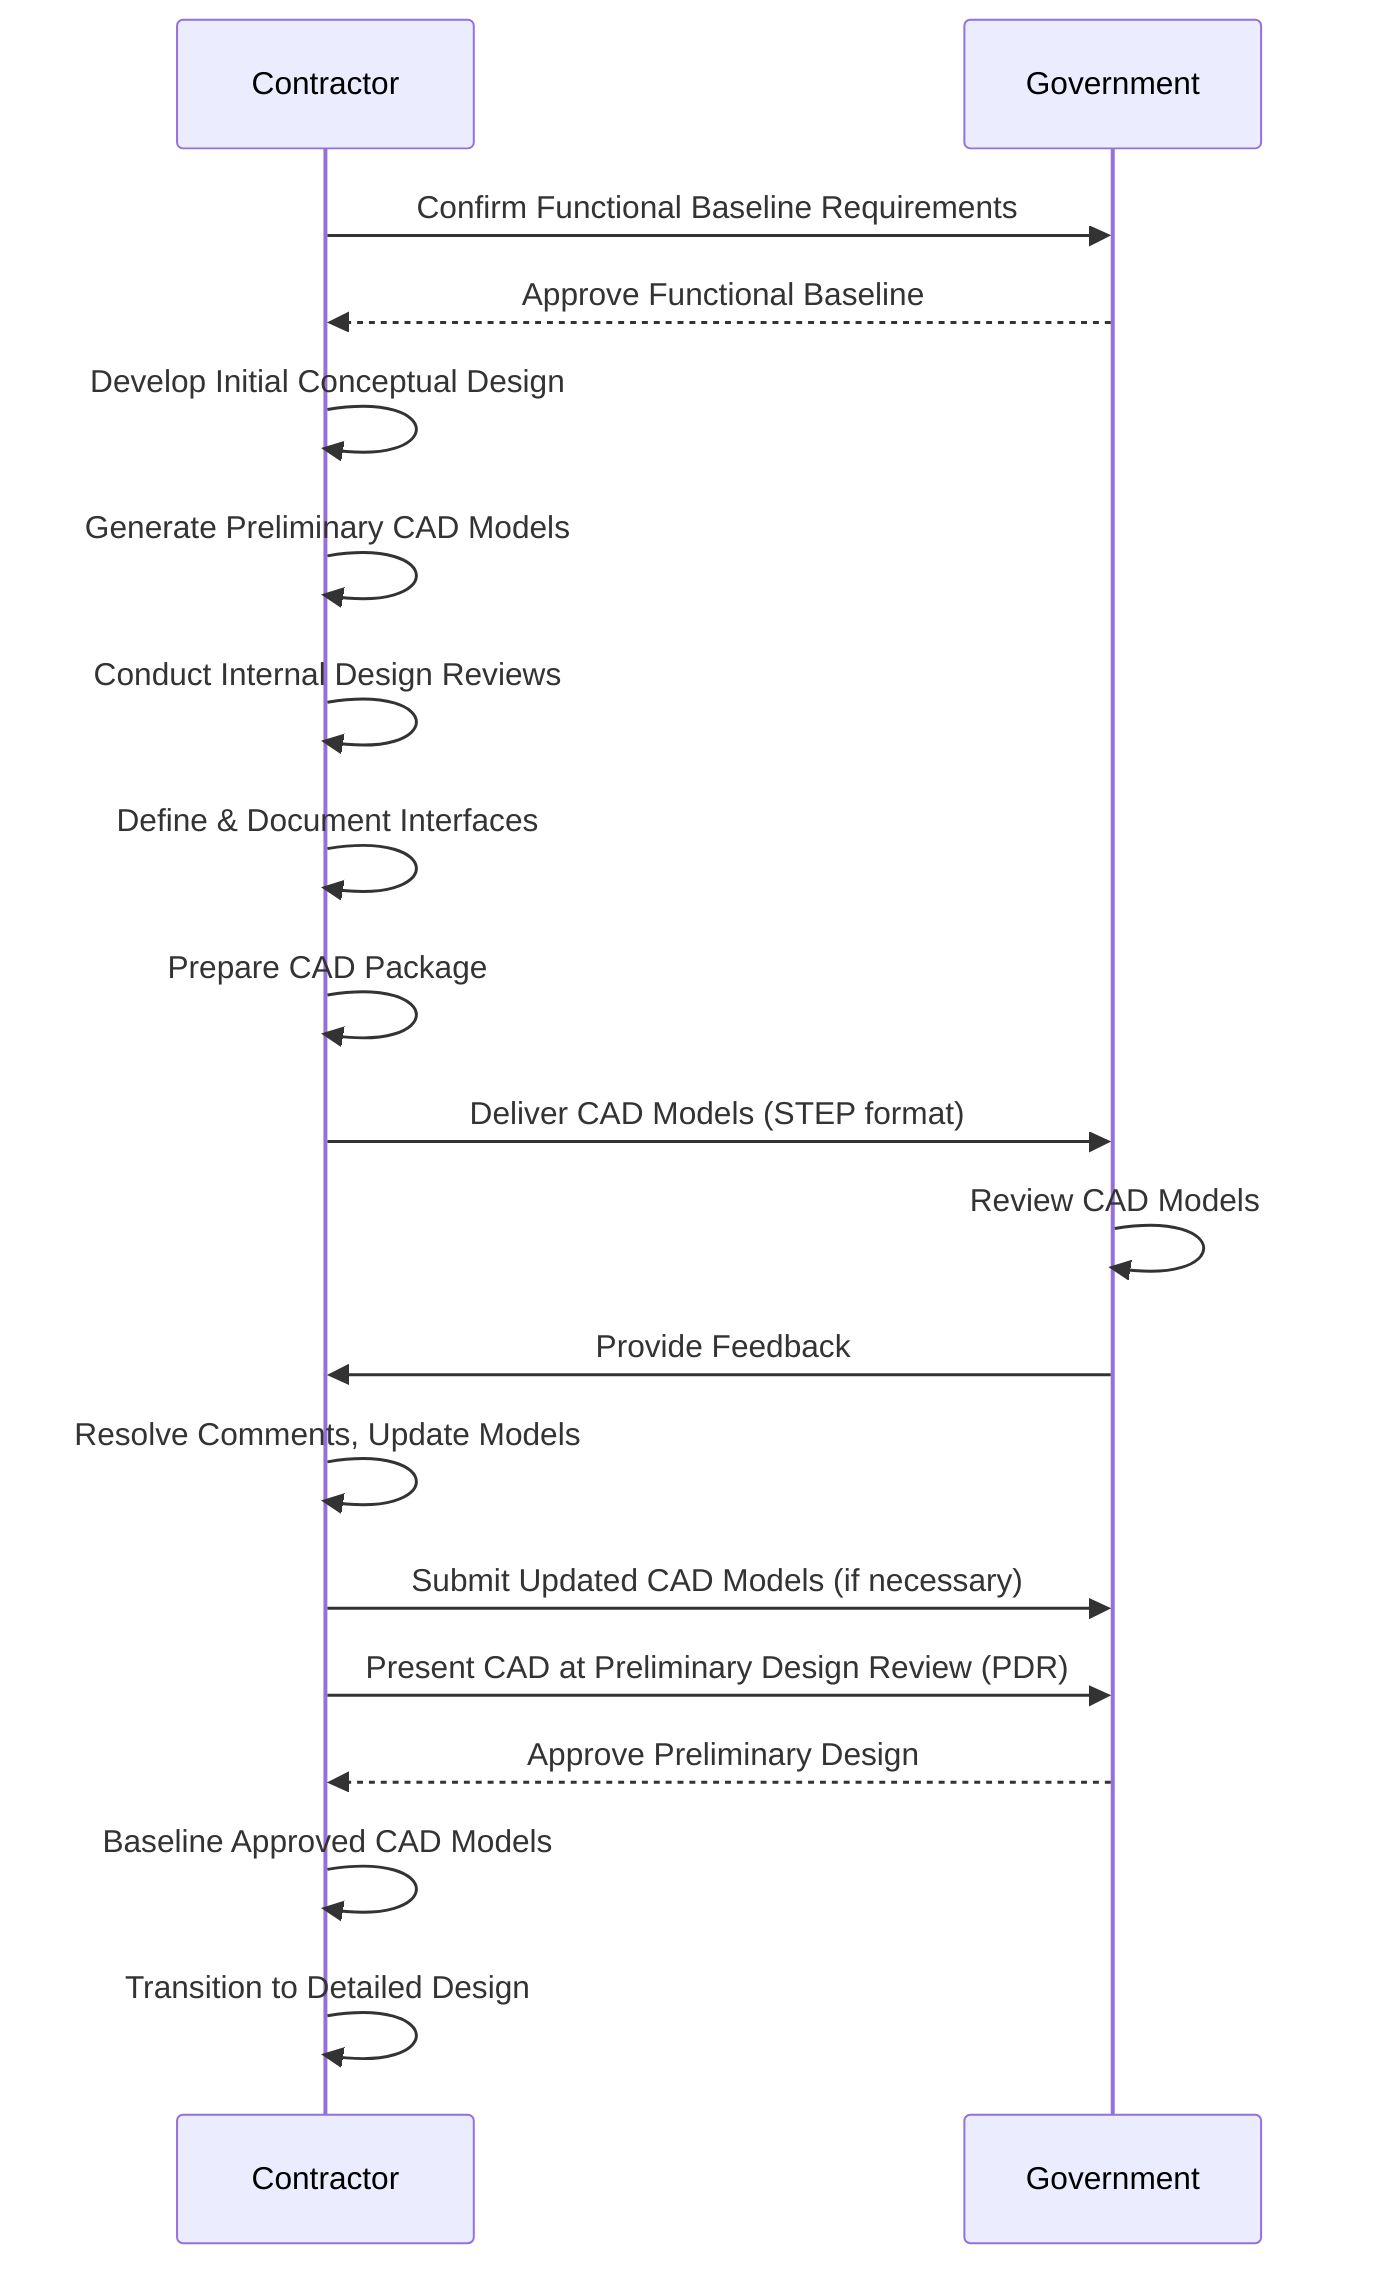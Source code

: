 sequenceDiagram
    participant Contractor
    participant Government

    Contractor->>Government: Confirm Functional Baseline Requirements
    Government-->>Contractor: Approve Functional Baseline

    Contractor->>Contractor: Develop Initial Conceptual Design
    Contractor->>Contractor: Generate Preliminary CAD Models

    Contractor->>Contractor: Conduct Internal Design Reviews
    Contractor->>Contractor: Define & Document Interfaces

    Contractor->>Contractor: Prepare CAD Package

    Contractor->>Government: Deliver CAD Models (STEP format)

    Government->>Government: Review CAD Models
    Government->>Contractor: Provide Feedback

    Contractor->>Contractor: Resolve Comments, Update Models

    Contractor->>Government: Submit Updated CAD Models (if necessary)

    Contractor->>Government: Present CAD at Preliminary Design Review (PDR)
    Government-->>Contractor: Approve Preliminary Design

    Contractor->>Contractor: Baseline Approved CAD Models
    Contractor->>Contractor: Transition to Detailed Design